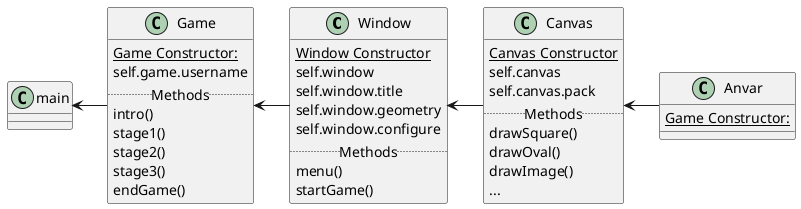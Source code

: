 @startuml map

class Window {
    {static} Window Constructor
        self.window
        self.window.title
        self.window.geometry
        self.window.configure
.. Methods ..
    menu()
    startGame()
}

class Canvas {
    {static} Canvas Constructor
        self.canvas
        self.canvas.pack
.. Methods ..
    drawSquare()
    drawOval()
    drawImage()
    ...
}

class Game {
    {static} Game Constructor:
        self.game.username
    ..Methods..
    intro()
    stage1()
    stage2()
    stage3()
    endGame()
}

class Anvar {
    {static} Game Constructor:

}

class main {

}



Window <- Canvas 
Game <- Window
main <- Game
Canvas <- Anvar
@enduml